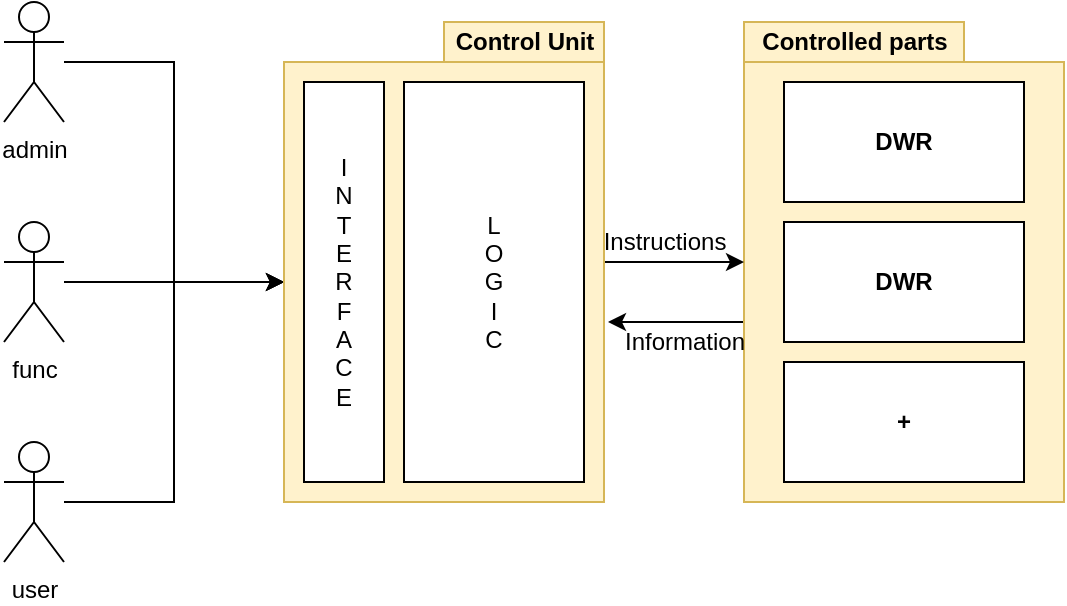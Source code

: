 <mxfile version="14.4.3" type="device"><diagram id="rFH_y_mbydl8IPdwfIvu" name="Página-1"><mxGraphModel dx="621" dy="483" grid="1" gridSize="10" guides="1" tooltips="1" connect="1" arrows="1" fold="1" page="1" pageScale="1" pageWidth="827" pageHeight="1169" math="0" shadow="0"><root><mxCell id="0"/><mxCell id="1" parent="0"/><mxCell id="dyj6lItBhukYjPkYaY6c-23" style="edgeStyle=orthogonalEdgeStyle;rounded=0;orthogonalLoop=1;jettySize=auto;html=1;exitX=0.006;exitY=0.64;exitDx=0;exitDy=0;exitPerimeter=0;" edge="1" parent="1" source="dyj6lItBhukYjPkYaY6c-21"><mxGeometry relative="1" as="geometry"><mxPoint x="362" y="400" as="targetPoint"/><Array as="points"><mxPoint x="431" y="400"/><mxPoint x="362" y="400"/></Array></mxGeometry></mxCell><mxCell id="dyj6lItBhukYjPkYaY6c-21" value="" style="rounded=0;whiteSpace=wrap;html=1;fillColor=#fff2cc;strokeColor=#d6b656;" vertex="1" parent="1"><mxGeometry x="430" y="270" width="160" height="220" as="geometry"/></mxCell><mxCell id="dyj6lItBhukYjPkYaY6c-17" style="edgeStyle=orthogonalEdgeStyle;rounded=0;orthogonalLoop=1;jettySize=auto;html=1;entryX=0;entryY=0.5;entryDx=0;entryDy=0;" edge="1" parent="1" source="dyj6lItBhukYjPkYaY6c-1" target="dyj6lItBhukYjPkYaY6c-7"><mxGeometry relative="1" as="geometry"><mxPoint x="120" y="250" as="targetPoint"/></mxGeometry></mxCell><mxCell id="dyj6lItBhukYjPkYaY6c-1" value="admin" style="shape=umlActor;verticalLabelPosition=bottom;verticalAlign=top;html=1;outlineConnect=0;" vertex="1" parent="1"><mxGeometry x="60" y="240" width="30" height="60" as="geometry"/></mxCell><mxCell id="dyj6lItBhukYjPkYaY6c-18" style="edgeStyle=orthogonalEdgeStyle;rounded=0;orthogonalLoop=1;jettySize=auto;html=1;" edge="1" parent="1" source="dyj6lItBhukYjPkYaY6c-2"><mxGeometry relative="1" as="geometry"><mxPoint x="200" y="380" as="targetPoint"/></mxGeometry></mxCell><mxCell id="dyj6lItBhukYjPkYaY6c-2" value="func" style="shape=umlActor;verticalLabelPosition=bottom;verticalAlign=top;html=1;outlineConnect=0;" vertex="1" parent="1"><mxGeometry x="60" y="350" width="30" height="60" as="geometry"/></mxCell><mxCell id="dyj6lItBhukYjPkYaY6c-19" style="edgeStyle=orthogonalEdgeStyle;rounded=0;orthogonalLoop=1;jettySize=auto;html=1;entryX=0;entryY=0.5;entryDx=0;entryDy=0;" edge="1" parent="1" source="dyj6lItBhukYjPkYaY6c-3" target="dyj6lItBhukYjPkYaY6c-7"><mxGeometry relative="1" as="geometry"/></mxCell><mxCell id="dyj6lItBhukYjPkYaY6c-3" value="user" style="shape=umlActor;verticalLabelPosition=bottom;verticalAlign=top;html=1;outlineConnect=0;" vertex="1" parent="1"><mxGeometry x="60" y="460" width="30" height="60" as="geometry"/></mxCell><mxCell id="dyj6lItBhukYjPkYaY6c-22" style="edgeStyle=orthogonalEdgeStyle;rounded=0;orthogonalLoop=1;jettySize=auto;html=1;exitX=1;exitY=0.25;exitDx=0;exitDy=0;" edge="1" parent="1" source="dyj6lItBhukYjPkYaY6c-7"><mxGeometry relative="1" as="geometry"><mxPoint x="430" y="370" as="targetPoint"/><Array as="points"><mxPoint x="360" y="370"/><mxPoint x="430" y="370"/></Array></mxGeometry></mxCell><mxCell id="dyj6lItBhukYjPkYaY6c-7" value="" style="rounded=0;whiteSpace=wrap;html=1;fillColor=#fff2cc;strokeColor=#d6b656;" vertex="1" parent="1"><mxGeometry x="200" y="270" width="160" height="220" as="geometry"/></mxCell><mxCell id="dyj6lItBhukYjPkYaY6c-8" value="I&lt;br&gt;N&lt;br&gt;T&lt;br&gt;E&lt;br&gt;R&lt;br&gt;F&lt;br&gt;A&lt;br&gt;C&lt;br&gt;E" style="rounded=0;whiteSpace=wrap;html=1;" vertex="1" parent="1"><mxGeometry x="210" y="280" width="40" height="200" as="geometry"/></mxCell><mxCell id="dyj6lItBhukYjPkYaY6c-9" value="L&lt;br&gt;O&lt;br&gt;G&lt;br&gt;I&lt;br&gt;C" style="rounded=0;whiteSpace=wrap;html=1;" vertex="1" parent="1"><mxGeometry x="260" y="280" width="90" height="200" as="geometry"/></mxCell><mxCell id="dyj6lItBhukYjPkYaY6c-10" value="&lt;b&gt;DWR&lt;/b&gt;" style="rounded=0;whiteSpace=wrap;html=1;" vertex="1" parent="1"><mxGeometry x="450" y="280" width="120" height="60" as="geometry"/></mxCell><mxCell id="dyj6lItBhukYjPkYaY6c-11" value="Control Unit" style="text;html=1;align=center;verticalAlign=middle;resizable=0;points=[];autosize=1;fontStyle=1;fillColor=#fff2cc;strokeColor=#d6b656;" vertex="1" parent="1"><mxGeometry x="280" y="250" width="80" height="20" as="geometry"/></mxCell><mxCell id="dyj6lItBhukYjPkYaY6c-12" value="&lt;b&gt;DWR&lt;/b&gt;" style="rounded=0;whiteSpace=wrap;html=1;" vertex="1" parent="1"><mxGeometry x="450" y="350" width="120" height="60" as="geometry"/></mxCell><mxCell id="dyj6lItBhukYjPkYaY6c-13" value="&lt;b&gt;+&lt;/b&gt;" style="rounded=0;whiteSpace=wrap;html=1;" vertex="1" parent="1"><mxGeometry x="450" y="420" width="120" height="60" as="geometry"/></mxCell><mxCell id="dyj6lItBhukYjPkYaY6c-24" value="Information" style="text;html=1;align=center;verticalAlign=middle;resizable=0;points=[];autosize=1;" vertex="1" parent="1"><mxGeometry x="360" y="400" width="80" height="20" as="geometry"/></mxCell><mxCell id="dyj6lItBhukYjPkYaY6c-25" value="Instructions" style="text;html=1;align=center;verticalAlign=middle;resizable=0;points=[];autosize=1;" vertex="1" parent="1"><mxGeometry x="350" y="350" width="80" height="20" as="geometry"/></mxCell><mxCell id="dyj6lItBhukYjPkYaY6c-26" value="Controlled parts" style="text;html=1;align=center;verticalAlign=middle;resizable=0;points=[];autosize=1;fontStyle=1;fillColor=#fff2cc;strokeColor=#d6b656;" vertex="1" parent="1"><mxGeometry x="430" y="250" width="110" height="20" as="geometry"/></mxCell></root></mxGraphModel></diagram></mxfile>